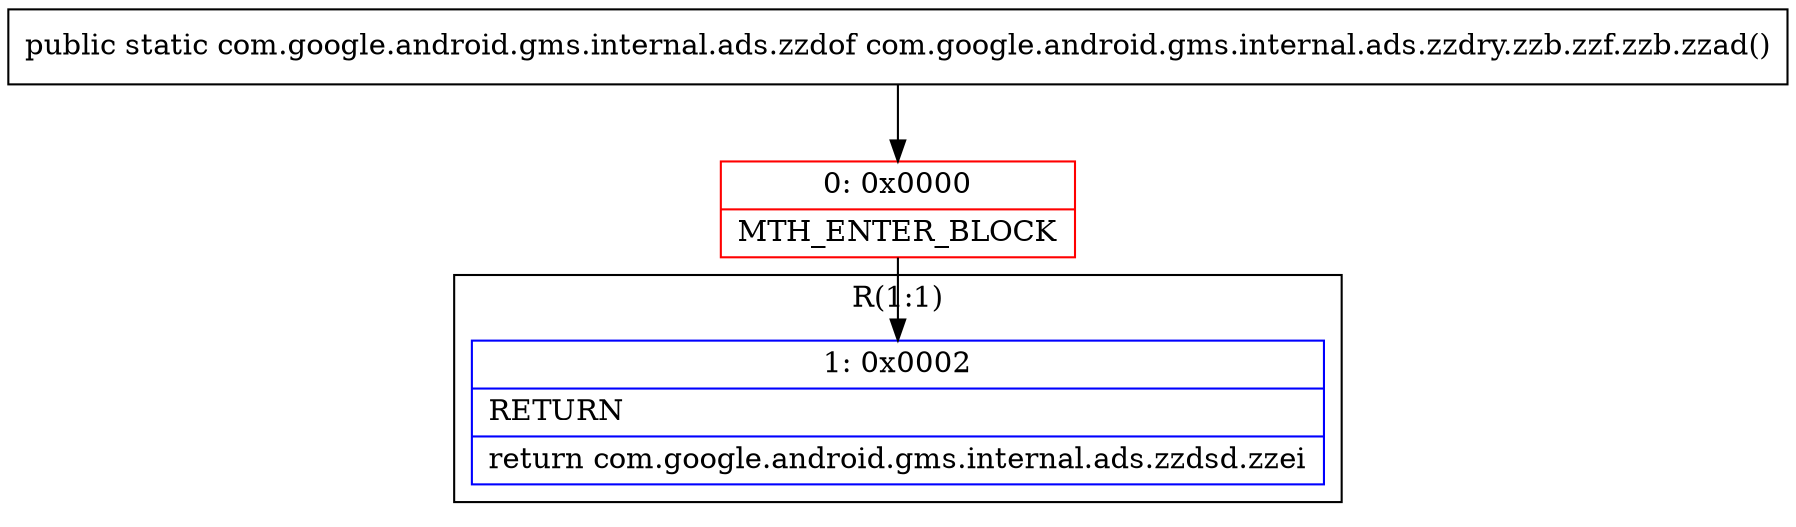 digraph "CFG forcom.google.android.gms.internal.ads.zzdry.zzb.zzf.zzb.zzad()Lcom\/google\/android\/gms\/internal\/ads\/zzdof;" {
subgraph cluster_Region_398776170 {
label = "R(1:1)";
node [shape=record,color=blue];
Node_1 [shape=record,label="{1\:\ 0x0002|RETURN\l|return com.google.android.gms.internal.ads.zzdsd.zzei\l}"];
}
Node_0 [shape=record,color=red,label="{0\:\ 0x0000|MTH_ENTER_BLOCK\l}"];
MethodNode[shape=record,label="{public static com.google.android.gms.internal.ads.zzdof com.google.android.gms.internal.ads.zzdry.zzb.zzf.zzb.zzad() }"];
MethodNode -> Node_0;
Node_0 -> Node_1;
}

